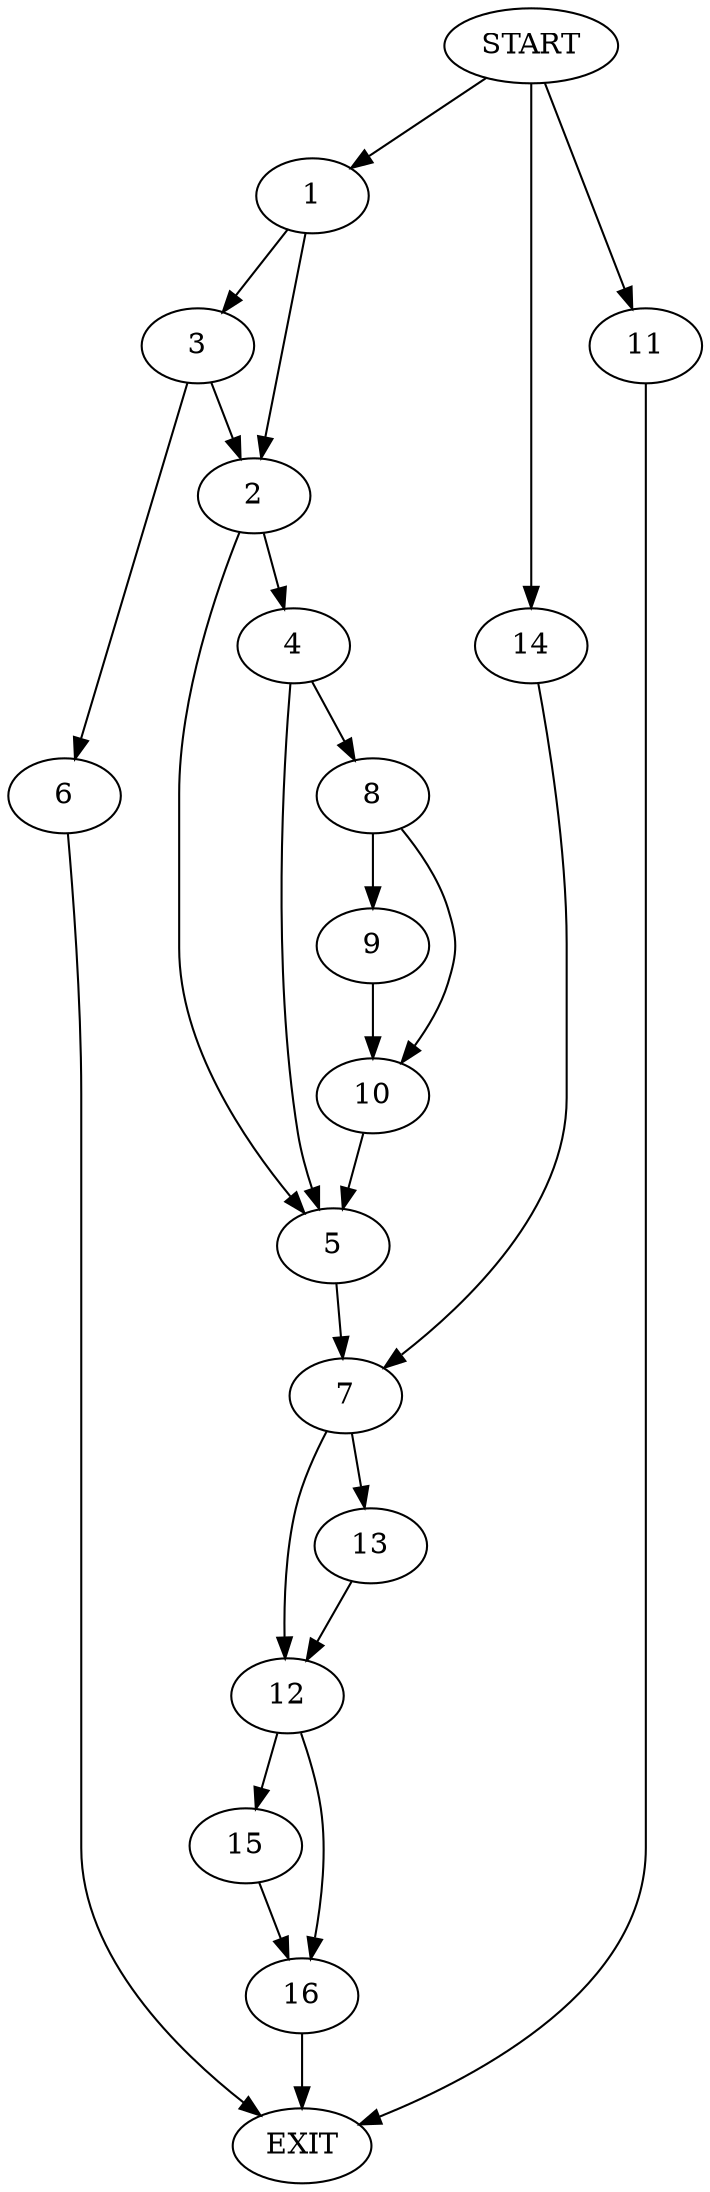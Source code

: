 digraph {
0 [label="START"]
17 [label="EXIT"]
0 -> 1
1 -> 2
1 -> 3
2 -> 4
2 -> 5
3 -> 2
3 -> 6
6 -> 17
5 -> 7
4 -> 8
4 -> 5
8 -> 9
8 -> 10
9 -> 10
10 -> 5
0 -> 11
11 -> 17
7 -> 12
7 -> 13
0 -> 14
14 -> 7
12 -> 15
12 -> 16
13 -> 12
16 -> 17
15 -> 16
}
